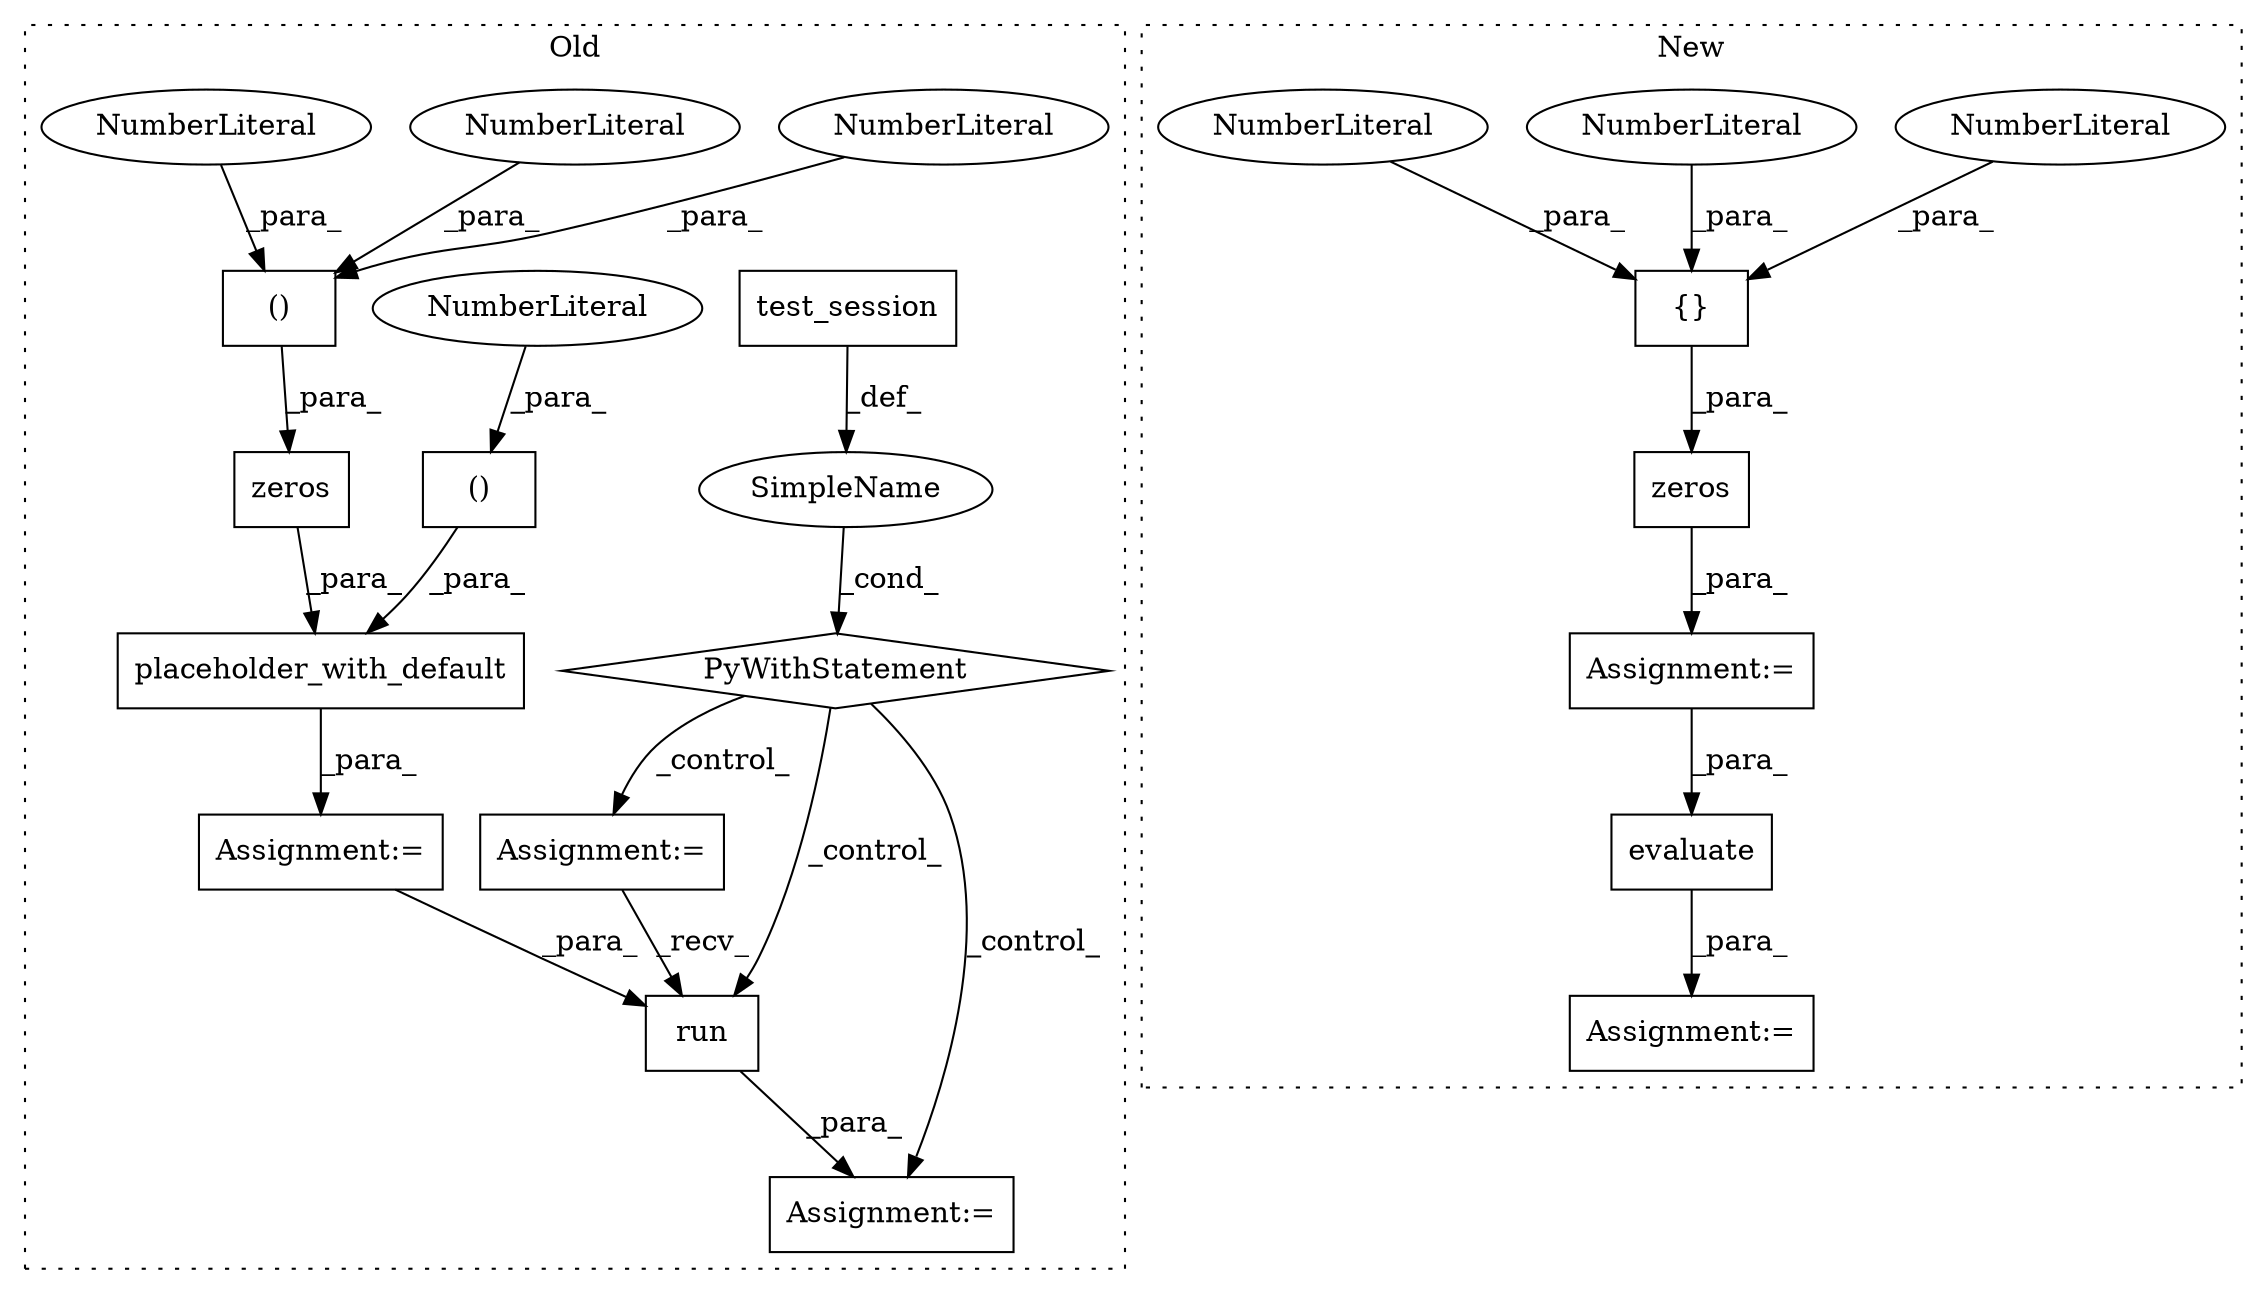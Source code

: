 digraph G {
subgraph cluster0 {
1 [label="PyWithStatement" a="104" s="1745,1774" l="10,2" shape="diamond"];
4 [label="Assignment:=" a="7" s="1788" l="4" shape="box"];
5 [label="SimpleName" a="42" s="" l="" shape="ellipse"];
6 [label="run" a="32" s="1813,1824" l="4,1" shape="box"];
11 [label="test_session" a="32" s="1760" l="14" shape="box"];
12 [label="Assignment:=" a="7" s="1807" l="1" shape="box"];
13 [label="()" a="106" s="1661" l="35" shape="box"];
14 [label="NumberLiteral" a="34" s="1695" l="1" shape="ellipse"];
15 [label="()" a="106" s="1624" l="29" shape="box"];
16 [label="NumberLiteral" a="34" s="1652" l="1" shape="ellipse"];
17 [label="NumberLiteral" a="34" s="1624" l="1" shape="ellipse"];
18 [label="NumberLiteral" a="34" s="1638" l="1" shape="ellipse"];
19 [label="placeholder_with_default" a="32" s="1582,1696" l="25,2" shape="box"];
20 [label="zeros" a="32" s="1613,1653" l="11,2" shape="box"];
22 [label="Assignment:=" a="7" s="1570" l="1" shape="box"];
label = "Old";
style="dotted";
}
subgraph cluster1 {
2 [label="zeros" a="32" s="1392,1414" l="6,1" shape="box"];
3 [label="Assignment:=" a="7" s="1469" l="1" shape="box"];
7 [label="{}" a="4" s="1407,1413" l="1,1" shape="box"];
8 [label="NumberLiteral" a="34" s="1408" l="1" shape="ellipse"];
9 [label="NumberLiteral" a="34" s="1410" l="1" shape="ellipse"];
10 [label="NumberLiteral" a="34" s="1412" l="1" shape="ellipse"];
21 [label="evaluate" a="32" s="1475,1491" l="9,1" shape="box"];
23 [label="Assignment:=" a="7" s="1380" l="1" shape="box"];
label = "New";
style="dotted";
}
1 -> 6 [label="_control_"];
1 -> 12 [label="_control_"];
1 -> 4 [label="_control_"];
2 -> 23 [label="_para_"];
4 -> 6 [label="_recv_"];
5 -> 1 [label="_cond_"];
6 -> 12 [label="_para_"];
7 -> 2 [label="_para_"];
8 -> 7 [label="_para_"];
9 -> 7 [label="_para_"];
10 -> 7 [label="_para_"];
11 -> 5 [label="_def_"];
13 -> 19 [label="_para_"];
14 -> 13 [label="_para_"];
15 -> 20 [label="_para_"];
16 -> 15 [label="_para_"];
17 -> 15 [label="_para_"];
18 -> 15 [label="_para_"];
19 -> 22 [label="_para_"];
20 -> 19 [label="_para_"];
21 -> 3 [label="_para_"];
22 -> 6 [label="_para_"];
23 -> 21 [label="_para_"];
}